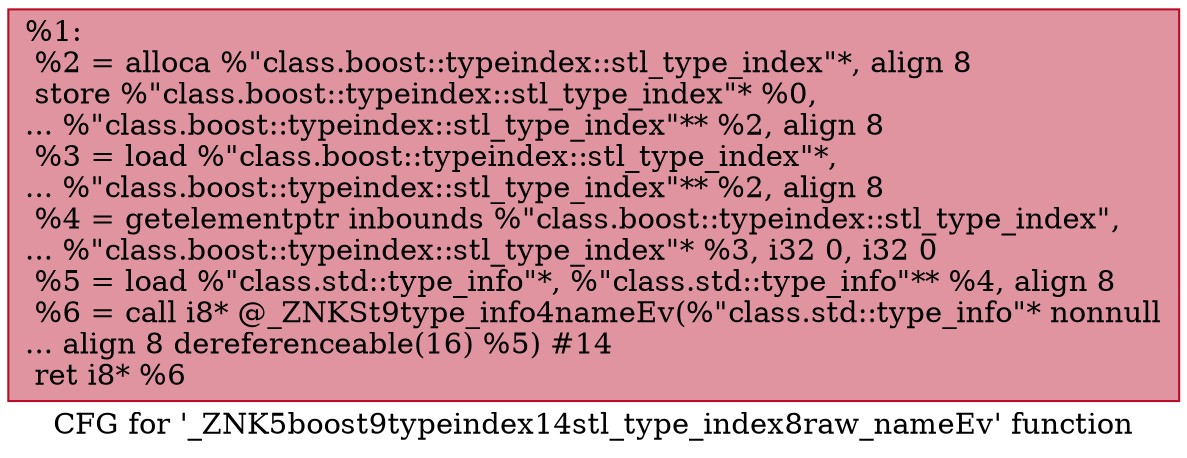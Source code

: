 digraph "CFG for '_ZNK5boost9typeindex14stl_type_index8raw_nameEv' function" {
	label="CFG for '_ZNK5boost9typeindex14stl_type_index8raw_nameEv' function";

	Node0x55aa9bb845f0 [shape=record,color="#b70d28ff", style=filled, fillcolor="#b70d2870",label="{%1:\l  %2 = alloca %\"class.boost::typeindex::stl_type_index\"*, align 8\l  store %\"class.boost::typeindex::stl_type_index\"* %0,\l... %\"class.boost::typeindex::stl_type_index\"** %2, align 8\l  %3 = load %\"class.boost::typeindex::stl_type_index\"*,\l... %\"class.boost::typeindex::stl_type_index\"** %2, align 8\l  %4 = getelementptr inbounds %\"class.boost::typeindex::stl_type_index\",\l... %\"class.boost::typeindex::stl_type_index\"* %3, i32 0, i32 0\l  %5 = load %\"class.std::type_info\"*, %\"class.std::type_info\"** %4, align 8\l  %6 = call i8* @_ZNKSt9type_info4nameEv(%\"class.std::type_info\"* nonnull\l... align 8 dereferenceable(16) %5) #14\l  ret i8* %6\l}"];
}
